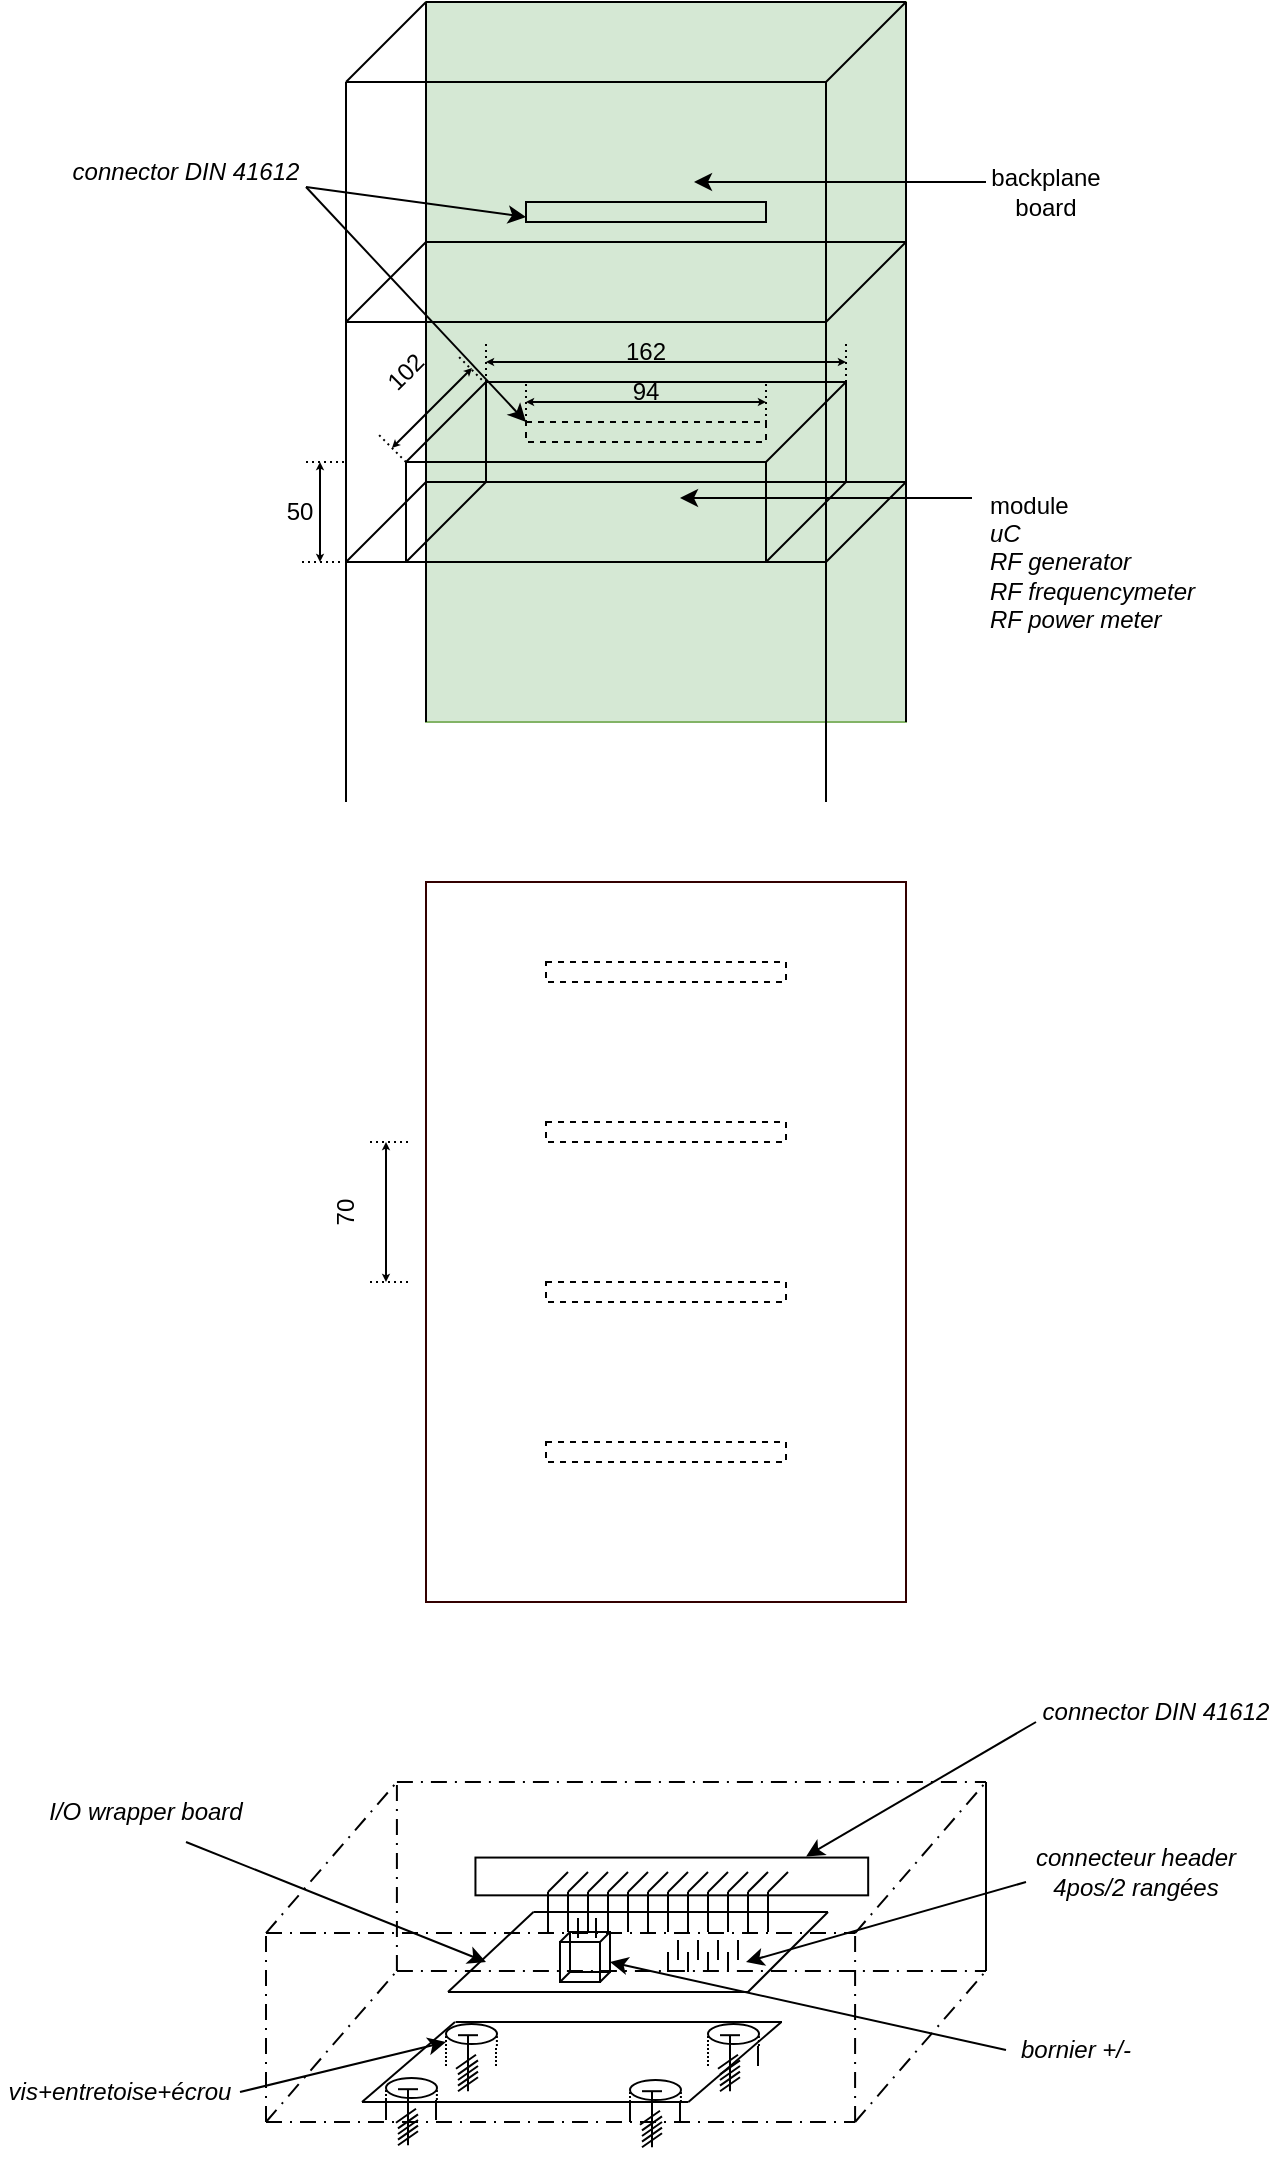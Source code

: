 <mxfile version="28.2.5">
  <diagram name="Page-1" id="g72k9wnhXkc7eaqZVtoJ">
    <mxGraphModel dx="2951" dy="1636" grid="1" gridSize="10" guides="1" tooltips="1" connect="1" arrows="1" fold="1" page="1" pageScale="1" pageWidth="827" pageHeight="1169" math="0" shadow="0">
      <root>
        <mxCell id="0" />
        <mxCell id="1" parent="0" />
        <mxCell id="wCdDEIBs15aJ1-fx2VtD-24" value="" style="rounded=0;whiteSpace=wrap;html=1;fillStyle=solid;fillColor=#d5e8d4;shadow=0;strokeColor=#82b366;" vertex="1" parent="1">
          <mxGeometry x="280" y="80" width="240" height="360" as="geometry" />
        </mxCell>
        <mxCell id="wCdDEIBs15aJ1-fx2VtD-1" value="" style="endArrow=none;html=1;rounded=0;" edge="1" parent="1">
          <mxGeometry width="50" height="50" relative="1" as="geometry">
            <mxPoint x="240" y="480" as="sourcePoint" />
            <mxPoint x="240" y="120" as="targetPoint" />
          </mxGeometry>
        </mxCell>
        <mxCell id="wCdDEIBs15aJ1-fx2VtD-2" value="" style="endArrow=none;html=1;rounded=0;" edge="1" parent="1">
          <mxGeometry width="50" height="50" relative="1" as="geometry">
            <mxPoint x="480" y="480" as="sourcePoint" />
            <mxPoint x="480" y="120" as="targetPoint" />
          </mxGeometry>
        </mxCell>
        <mxCell id="wCdDEIBs15aJ1-fx2VtD-3" value="" style="endArrow=none;html=1;rounded=0;" edge="1" parent="1">
          <mxGeometry width="50" height="50" relative="1" as="geometry">
            <mxPoint x="240" y="120" as="sourcePoint" />
            <mxPoint x="480" y="120" as="targetPoint" />
          </mxGeometry>
        </mxCell>
        <mxCell id="wCdDEIBs15aJ1-fx2VtD-4" value="" style="endArrow=none;html=1;rounded=0;" edge="1" parent="1">
          <mxGeometry width="50" height="50" relative="1" as="geometry">
            <mxPoint x="240" y="120" as="sourcePoint" />
            <mxPoint x="280" y="80" as="targetPoint" />
          </mxGeometry>
        </mxCell>
        <mxCell id="wCdDEIBs15aJ1-fx2VtD-5" value="" style="endArrow=none;html=1;rounded=0;" edge="1" parent="1">
          <mxGeometry width="50" height="50" relative="1" as="geometry">
            <mxPoint x="480" y="120" as="sourcePoint" />
            <mxPoint x="520" y="80" as="targetPoint" />
          </mxGeometry>
        </mxCell>
        <mxCell id="wCdDEIBs15aJ1-fx2VtD-6" value="" style="endArrow=none;html=1;rounded=0;" edge="1" parent="1">
          <mxGeometry width="50" height="50" relative="1" as="geometry">
            <mxPoint x="280" y="80" as="sourcePoint" />
            <mxPoint x="520" y="80" as="targetPoint" />
          </mxGeometry>
        </mxCell>
        <mxCell id="wCdDEIBs15aJ1-fx2VtD-7" value="" style="endArrow=none;html=1;rounded=0;" edge="1" parent="1">
          <mxGeometry width="50" height="50" relative="1" as="geometry">
            <mxPoint x="520" y="440" as="sourcePoint" />
            <mxPoint x="520" y="80" as="targetPoint" />
          </mxGeometry>
        </mxCell>
        <mxCell id="wCdDEIBs15aJ1-fx2VtD-8" value="" style="endArrow=none;html=1;rounded=0;" edge="1" parent="1">
          <mxGeometry width="50" height="50" relative="1" as="geometry">
            <mxPoint x="240" y="360" as="sourcePoint" />
            <mxPoint x="480" y="360" as="targetPoint" />
          </mxGeometry>
        </mxCell>
        <mxCell id="wCdDEIBs15aJ1-fx2VtD-9" value="" style="endArrow=none;html=1;rounded=0;" edge="1" parent="1">
          <mxGeometry width="50" height="50" relative="1" as="geometry">
            <mxPoint x="480" y="360" as="sourcePoint" />
            <mxPoint x="520" y="320" as="targetPoint" />
          </mxGeometry>
        </mxCell>
        <mxCell id="wCdDEIBs15aJ1-fx2VtD-10" value="" style="endArrow=none;html=1;rounded=0;" edge="1" parent="1">
          <mxGeometry width="50" height="50" relative="1" as="geometry">
            <mxPoint x="240" y="360" as="sourcePoint" />
            <mxPoint x="280" y="320" as="targetPoint" />
          </mxGeometry>
        </mxCell>
        <mxCell id="wCdDEIBs15aJ1-fx2VtD-11" value="" style="endArrow=none;html=1;rounded=0;" edge="1" parent="1">
          <mxGeometry width="50" height="50" relative="1" as="geometry">
            <mxPoint x="280" y="320" as="sourcePoint" />
            <mxPoint x="520" y="320" as="targetPoint" />
          </mxGeometry>
        </mxCell>
        <mxCell id="wCdDEIBs15aJ1-fx2VtD-12" value="" style="endArrow=none;html=1;rounded=0;" edge="1" parent="1">
          <mxGeometry width="50" height="50" relative="1" as="geometry">
            <mxPoint x="280" y="440" as="sourcePoint" />
            <mxPoint x="280" y="80" as="targetPoint" />
          </mxGeometry>
        </mxCell>
        <mxCell id="wCdDEIBs15aJ1-fx2VtD-13" value="" style="endArrow=none;html=1;rounded=0;" edge="1" parent="1">
          <mxGeometry width="50" height="50" relative="1" as="geometry">
            <mxPoint x="270" y="360" as="sourcePoint" />
            <mxPoint x="310" y="320" as="targetPoint" />
          </mxGeometry>
        </mxCell>
        <mxCell id="wCdDEIBs15aJ1-fx2VtD-14" value="" style="endArrow=none;html=1;rounded=0;" edge="1" parent="1">
          <mxGeometry width="50" height="50" relative="1" as="geometry">
            <mxPoint x="450" y="360" as="sourcePoint" />
            <mxPoint x="490" y="320" as="targetPoint" />
          </mxGeometry>
        </mxCell>
        <mxCell id="wCdDEIBs15aJ1-fx2VtD-15" value="" style="endArrow=none;html=1;rounded=0;" edge="1" parent="1">
          <mxGeometry width="50" height="50" relative="1" as="geometry">
            <mxPoint x="270" y="360" as="sourcePoint" />
            <mxPoint x="270" y="310" as="targetPoint" />
          </mxGeometry>
        </mxCell>
        <mxCell id="wCdDEIBs15aJ1-fx2VtD-16" value="" style="endArrow=none;html=1;rounded=0;" edge="1" parent="1">
          <mxGeometry width="50" height="50" relative="1" as="geometry">
            <mxPoint x="450" y="360" as="sourcePoint" />
            <mxPoint x="450" y="310" as="targetPoint" />
          </mxGeometry>
        </mxCell>
        <mxCell id="wCdDEIBs15aJ1-fx2VtD-17" value="" style="endArrow=none;html=1;rounded=0;" edge="1" parent="1">
          <mxGeometry width="50" height="50" relative="1" as="geometry">
            <mxPoint x="270" y="310" as="sourcePoint" />
            <mxPoint x="450" y="310" as="targetPoint" />
          </mxGeometry>
        </mxCell>
        <mxCell id="wCdDEIBs15aJ1-fx2VtD-18" value="" style="endArrow=none;html=1;rounded=0;" edge="1" parent="1">
          <mxGeometry width="50" height="50" relative="1" as="geometry">
            <mxPoint x="270" y="310" as="sourcePoint" />
            <mxPoint x="310" y="270" as="targetPoint" />
          </mxGeometry>
        </mxCell>
        <mxCell id="wCdDEIBs15aJ1-fx2VtD-19" value="" style="endArrow=none;html=1;rounded=0;" edge="1" parent="1">
          <mxGeometry width="50" height="50" relative="1" as="geometry">
            <mxPoint x="450" y="310" as="sourcePoint" />
            <mxPoint x="490" y="270" as="targetPoint" />
          </mxGeometry>
        </mxCell>
        <mxCell id="wCdDEIBs15aJ1-fx2VtD-20" value="" style="endArrow=none;html=1;rounded=0;" edge="1" parent="1">
          <mxGeometry width="50" height="50" relative="1" as="geometry">
            <mxPoint x="310" y="270" as="sourcePoint" />
            <mxPoint x="490" y="270" as="targetPoint" />
          </mxGeometry>
        </mxCell>
        <mxCell id="wCdDEIBs15aJ1-fx2VtD-21" value="" style="endArrow=none;html=1;rounded=0;" edge="1" parent="1">
          <mxGeometry width="50" height="50" relative="1" as="geometry">
            <mxPoint x="490" y="320" as="sourcePoint" />
            <mxPoint x="490" y="270" as="targetPoint" />
          </mxGeometry>
        </mxCell>
        <mxCell id="wCdDEIBs15aJ1-fx2VtD-22" value="" style="endArrow=none;html=1;rounded=0;" edge="1" parent="1">
          <mxGeometry width="50" height="50" relative="1" as="geometry">
            <mxPoint x="310" y="270" as="sourcePoint" />
            <mxPoint x="310" y="320" as="targetPoint" />
          </mxGeometry>
        </mxCell>
        <mxCell id="wCdDEIBs15aJ1-fx2VtD-23" value="" style="rounded=0;whiteSpace=wrap;html=1;fillColor=none;dashed=1;" vertex="1" parent="1">
          <mxGeometry x="330" y="290" width="120" height="10" as="geometry" />
        </mxCell>
        <mxCell id="wCdDEIBs15aJ1-fx2VtD-34" value="" style="group" vertex="1" connectable="0" parent="1">
          <mxGeometry x="330" y="270" width="120" height="20" as="geometry" />
        </mxCell>
        <mxCell id="wCdDEIBs15aJ1-fx2VtD-35" value="" style="endArrow=classic;startArrow=classic;html=1;rounded=0;strokeWidth=1;startSize=1;endSize=1;" edge="1" parent="wCdDEIBs15aJ1-fx2VtD-34">
          <mxGeometry width="50" height="50" relative="1" as="geometry">
            <mxPoint y="10" as="sourcePoint" />
            <mxPoint x="120" y="10" as="targetPoint" />
          </mxGeometry>
        </mxCell>
        <mxCell id="wCdDEIBs15aJ1-fx2VtD-36" value="" style="endArrow=none;html=1;rounded=0;dashed=1;dashPattern=1 2;" edge="1" parent="wCdDEIBs15aJ1-fx2VtD-34">
          <mxGeometry width="50" height="50" relative="1" as="geometry">
            <mxPoint y="20" as="sourcePoint" />
            <mxPoint as="targetPoint" />
          </mxGeometry>
        </mxCell>
        <mxCell id="wCdDEIBs15aJ1-fx2VtD-37" value="" style="endArrow=none;html=1;rounded=0;dashed=1;dashPattern=1 2;" edge="1" parent="wCdDEIBs15aJ1-fx2VtD-34">
          <mxGeometry width="50" height="50" relative="1" as="geometry">
            <mxPoint x="120" y="20" as="sourcePoint" />
            <mxPoint x="120" as="targetPoint" />
          </mxGeometry>
        </mxCell>
        <mxCell id="wCdDEIBs15aJ1-fx2VtD-39" value="94" style="text;html=1;align=center;verticalAlign=middle;whiteSpace=wrap;rounded=0;" vertex="1" parent="1">
          <mxGeometry x="360" y="260" width="60" height="30" as="geometry" />
        </mxCell>
        <mxCell id="wCdDEIBs15aJ1-fx2VtD-41" value="" style="endArrow=classic;startArrow=classic;html=1;rounded=0;strokeWidth=1;startSize=1;endSize=1;" edge="1" parent="1">
          <mxGeometry width="50" height="50" relative="1" as="geometry">
            <mxPoint x="227" y="360" as="sourcePoint" />
            <mxPoint x="227" y="310" as="targetPoint" />
          </mxGeometry>
        </mxCell>
        <mxCell id="wCdDEIBs15aJ1-fx2VtD-43" value="" style="endArrow=none;html=1;rounded=0;dashed=1;dashPattern=1 2;" edge="1" parent="1">
          <mxGeometry width="50" height="50" relative="1" as="geometry">
            <mxPoint x="239" y="310" as="sourcePoint" />
            <mxPoint x="219" y="310" as="targetPoint" />
          </mxGeometry>
        </mxCell>
        <mxCell id="wCdDEIBs15aJ1-fx2VtD-44" value="50" style="text;html=1;align=center;verticalAlign=middle;whiteSpace=wrap;rounded=0;" vertex="1" parent="1">
          <mxGeometry x="187" y="320" width="60" height="30" as="geometry" />
        </mxCell>
        <mxCell id="wCdDEIBs15aJ1-fx2VtD-45" value="" style="endArrow=none;html=1;rounded=0;dashed=1;dashPattern=1 2;" edge="1" parent="1">
          <mxGeometry width="50" height="50" relative="1" as="geometry">
            <mxPoint x="237" y="360" as="sourcePoint" />
            <mxPoint x="217" y="360" as="targetPoint" />
          </mxGeometry>
        </mxCell>
        <mxCell id="wCdDEIBs15aJ1-fx2VtD-46" value="" style="group" vertex="1" connectable="0" parent="1">
          <mxGeometry x="310" y="250" width="180" height="20" as="geometry" />
        </mxCell>
        <mxCell id="wCdDEIBs15aJ1-fx2VtD-47" value="" style="endArrow=classic;startArrow=classic;html=1;rounded=0;strokeWidth=1;startSize=1;endSize=1;" edge="1" parent="wCdDEIBs15aJ1-fx2VtD-46">
          <mxGeometry width="50" height="50" relative="1" as="geometry">
            <mxPoint y="10" as="sourcePoint" />
            <mxPoint x="180" y="10" as="targetPoint" />
          </mxGeometry>
        </mxCell>
        <mxCell id="wCdDEIBs15aJ1-fx2VtD-48" value="" style="endArrow=none;html=1;rounded=0;dashed=1;dashPattern=1 2;" edge="1" parent="wCdDEIBs15aJ1-fx2VtD-46">
          <mxGeometry width="50" height="50" relative="1" as="geometry">
            <mxPoint y="20" as="sourcePoint" />
            <mxPoint as="targetPoint" />
          </mxGeometry>
        </mxCell>
        <mxCell id="wCdDEIBs15aJ1-fx2VtD-49" value="" style="endArrow=none;html=1;rounded=0;dashed=1;dashPattern=1 2;" edge="1" parent="wCdDEIBs15aJ1-fx2VtD-46">
          <mxGeometry width="50" height="50" relative="1" as="geometry">
            <mxPoint x="180" y="20" as="sourcePoint" />
            <mxPoint x="180" as="targetPoint" />
          </mxGeometry>
        </mxCell>
        <mxCell id="wCdDEIBs15aJ1-fx2VtD-50" value="162" style="text;html=1;align=center;verticalAlign=middle;whiteSpace=wrap;rounded=0;" vertex="1" parent="wCdDEIBs15aJ1-fx2VtD-46">
          <mxGeometry x="50" y="-10" width="60" height="30" as="geometry" />
        </mxCell>
        <mxCell id="wCdDEIBs15aJ1-fx2VtD-52" value="" style="endArrow=classic;startArrow=classic;html=1;rounded=0;strokeWidth=1;startSize=1;endSize=1;" edge="1" parent="1">
          <mxGeometry width="50" height="50" relative="1" as="geometry">
            <mxPoint x="263" y="303" as="sourcePoint" />
            <mxPoint x="303" y="263" as="targetPoint" />
          </mxGeometry>
        </mxCell>
        <mxCell id="wCdDEIBs15aJ1-fx2VtD-53" value="" style="endArrow=none;html=1;rounded=0;dashed=1;dashPattern=1 2;" edge="1" parent="1">
          <mxGeometry width="50" height="50" relative="1" as="geometry">
            <mxPoint x="270" y="310" as="sourcePoint" />
            <mxPoint x="256" y="296" as="targetPoint" />
          </mxGeometry>
        </mxCell>
        <mxCell id="wCdDEIBs15aJ1-fx2VtD-54" value="" style="endArrow=none;html=1;rounded=0;dashed=1;dashPattern=1 2;" edge="1" parent="1">
          <mxGeometry width="50" height="50" relative="1" as="geometry">
            <mxPoint x="310" y="271" as="sourcePoint" />
            <mxPoint x="296" y="257" as="targetPoint" />
          </mxGeometry>
        </mxCell>
        <mxCell id="wCdDEIBs15aJ1-fx2VtD-55" value="102" style="text;html=1;align=center;verticalAlign=middle;whiteSpace=wrap;rounded=0;rotation=-45;" vertex="1" parent="1">
          <mxGeometry x="240" y="250" width="60" height="30" as="geometry" />
        </mxCell>
        <mxCell id="wCdDEIBs15aJ1-fx2VtD-62" value="" style="endArrow=classic;html=1;rounded=0;" edge="1" parent="1">
          <mxGeometry width="50" height="50" relative="1" as="geometry">
            <mxPoint x="560" y="170" as="sourcePoint" />
            <mxPoint x="414" y="170" as="targetPoint" />
          </mxGeometry>
        </mxCell>
        <mxCell id="wCdDEIBs15aJ1-fx2VtD-64" value="backplane board" style="text;html=1;align=center;verticalAlign=middle;whiteSpace=wrap;rounded=0;" vertex="1" parent="1">
          <mxGeometry x="560" y="160" width="60" height="30" as="geometry" />
        </mxCell>
        <mxCell id="wCdDEIBs15aJ1-fx2VtD-65" value="module&lt;div&gt;&lt;i&gt;uC&lt;/i&gt;&lt;/div&gt;&lt;div&gt;&lt;i&gt;RF generator&lt;/i&gt;&lt;/div&gt;&lt;div&gt;&lt;i&gt;RF frequencymeter&lt;/i&gt;&lt;/div&gt;&lt;div&gt;&lt;i&gt;RF power meter&lt;/i&gt;&lt;/div&gt;" style="text;html=1;align=left;verticalAlign=middle;whiteSpace=wrap;rounded=0;" vertex="1" parent="1">
          <mxGeometry x="560" y="310" width="150" height="100" as="geometry" />
        </mxCell>
        <mxCell id="wCdDEIBs15aJ1-fx2VtD-66" value="" style="endArrow=classic;html=1;rounded=0;" edge="1" parent="1">
          <mxGeometry width="50" height="50" relative="1" as="geometry">
            <mxPoint x="553" y="328" as="sourcePoint" />
            <mxPoint x="407" y="328" as="targetPoint" />
          </mxGeometry>
        </mxCell>
        <mxCell id="wCdDEIBs15aJ1-fx2VtD-68" value="" style="rounded=0;whiteSpace=wrap;html=1;fillStyle=solid;fillColor=none;shadow=0;strokeColor=#330000;" vertex="1" parent="1">
          <mxGeometry x="280" y="520" width="240" height="360" as="geometry" />
        </mxCell>
        <mxCell id="wCdDEIBs15aJ1-fx2VtD-69" value="" style="rounded=0;whiteSpace=wrap;html=1;fillColor=none;dashed=1;" vertex="1" parent="1">
          <mxGeometry x="340" y="560" width="120" height="10" as="geometry" />
        </mxCell>
        <mxCell id="wCdDEIBs15aJ1-fx2VtD-70" value="" style="rounded=0;whiteSpace=wrap;html=1;fillColor=none;dashed=1;" vertex="1" parent="1">
          <mxGeometry x="340" y="640" width="120" height="10" as="geometry" />
        </mxCell>
        <mxCell id="wCdDEIBs15aJ1-fx2VtD-71" value="" style="rounded=0;whiteSpace=wrap;html=1;fillColor=none;dashed=1;" vertex="1" parent="1">
          <mxGeometry x="340" y="720" width="120" height="10" as="geometry" />
        </mxCell>
        <mxCell id="wCdDEIBs15aJ1-fx2VtD-72" value="" style="rounded=0;whiteSpace=wrap;html=1;fillColor=none;dashed=1;" vertex="1" parent="1">
          <mxGeometry x="340" y="800" width="120" height="10" as="geometry" />
        </mxCell>
        <mxCell id="wCdDEIBs15aJ1-fx2VtD-73" value="" style="endArrow=none;html=1;rounded=0;" edge="1" parent="1">
          <mxGeometry width="50" height="50" relative="1" as="geometry">
            <mxPoint x="240" y="240" as="sourcePoint" />
            <mxPoint x="480" y="240" as="targetPoint" />
          </mxGeometry>
        </mxCell>
        <mxCell id="wCdDEIBs15aJ1-fx2VtD-74" value="" style="endArrow=none;html=1;rounded=0;" edge="1" parent="1">
          <mxGeometry width="50" height="50" relative="1" as="geometry">
            <mxPoint x="480" y="240" as="sourcePoint" />
            <mxPoint x="520" y="200" as="targetPoint" />
          </mxGeometry>
        </mxCell>
        <mxCell id="wCdDEIBs15aJ1-fx2VtD-75" value="" style="endArrow=none;html=1;rounded=0;" edge="1" parent="1">
          <mxGeometry width="50" height="50" relative="1" as="geometry">
            <mxPoint x="240" y="240" as="sourcePoint" />
            <mxPoint x="280" y="200" as="targetPoint" />
          </mxGeometry>
        </mxCell>
        <mxCell id="wCdDEIBs15aJ1-fx2VtD-76" value="" style="endArrow=none;html=1;rounded=0;" edge="1" parent="1">
          <mxGeometry width="50" height="50" relative="1" as="geometry">
            <mxPoint x="280" y="200" as="sourcePoint" />
            <mxPoint x="520" y="200" as="targetPoint" />
          </mxGeometry>
        </mxCell>
        <mxCell id="wCdDEIBs15aJ1-fx2VtD-77" value="" style="rounded=0;whiteSpace=wrap;html=1;fillColor=none;" vertex="1" parent="1">
          <mxGeometry x="330" y="180" width="120" height="10" as="geometry" />
        </mxCell>
        <mxCell id="wCdDEIBs15aJ1-fx2VtD-78" value="&lt;i&gt;connector DIN 41612&lt;/i&gt;" style="text;html=1;align=center;verticalAlign=middle;whiteSpace=wrap;rounded=0;" vertex="1" parent="1">
          <mxGeometry x="100" y="150" width="120" height="30" as="geometry" />
        </mxCell>
        <mxCell id="wCdDEIBs15aJ1-fx2VtD-79" value="" style="endArrow=classic;html=1;rounded=0;exitX=1;exitY=0.75;exitDx=0;exitDy=0;entryX=0;entryY=0.75;entryDx=0;entryDy=0;" edge="1" parent="1" source="wCdDEIBs15aJ1-fx2VtD-78" target="wCdDEIBs15aJ1-fx2VtD-77">
          <mxGeometry width="50" height="50" relative="1" as="geometry">
            <mxPoint x="430" y="390" as="sourcePoint" />
            <mxPoint x="480" y="340" as="targetPoint" />
          </mxGeometry>
        </mxCell>
        <mxCell id="wCdDEIBs15aJ1-fx2VtD-80" value="" style="endArrow=classic;html=1;rounded=0;exitX=1;exitY=0.75;exitDx=0;exitDy=0;" edge="1" parent="1" source="wCdDEIBs15aJ1-fx2VtD-78">
          <mxGeometry width="50" height="50" relative="1" as="geometry">
            <mxPoint x="430" y="390" as="sourcePoint" />
            <mxPoint x="330" y="290" as="targetPoint" />
          </mxGeometry>
        </mxCell>
        <mxCell id="wCdDEIBs15aJ1-fx2VtD-90" value="" style="endArrow=classic;startArrow=classic;html=1;rounded=0;strokeWidth=1;startSize=1;endSize=1;" edge="1" parent="1">
          <mxGeometry width="50" height="50" relative="1" as="geometry">
            <mxPoint x="260" y="720" as="sourcePoint" />
            <mxPoint x="260" y="650" as="targetPoint" />
          </mxGeometry>
        </mxCell>
        <mxCell id="wCdDEIBs15aJ1-fx2VtD-91" value="" style="endArrow=none;html=1;rounded=0;dashed=1;dashPattern=1 2;" edge="1" parent="1">
          <mxGeometry width="50" height="50" relative="1" as="geometry">
            <mxPoint x="271" y="720" as="sourcePoint" />
            <mxPoint x="251" y="720" as="targetPoint" />
          </mxGeometry>
        </mxCell>
        <mxCell id="wCdDEIBs15aJ1-fx2VtD-92" value="" style="endArrow=none;html=1;rounded=0;dashed=1;dashPattern=1 2;" edge="1" parent="1">
          <mxGeometry width="50" height="50" relative="1" as="geometry">
            <mxPoint x="271" y="650" as="sourcePoint" />
            <mxPoint x="251" y="650" as="targetPoint" />
          </mxGeometry>
        </mxCell>
        <mxCell id="wCdDEIBs15aJ1-fx2VtD-93" value="70" style="text;html=1;align=center;verticalAlign=middle;whiteSpace=wrap;rounded=0;rotation=-90;" vertex="1" parent="1">
          <mxGeometry x="210" y="670" width="60" height="30" as="geometry" />
        </mxCell>
        <mxCell id="wCdDEIBs15aJ1-fx2VtD-117" value="" style="group;dashed=1;dashPattern=12 12;" vertex="1" connectable="0" parent="1">
          <mxGeometry x="200" y="970" width="360" height="190" as="geometry" />
        </mxCell>
        <mxCell id="wCdDEIBs15aJ1-fx2VtD-94" value="" style="endArrow=none;html=1;rounded=0;dashed=1;dashPattern=8 4 1 4;" edge="1" parent="wCdDEIBs15aJ1-fx2VtD-117">
          <mxGeometry width="50" height="50" relative="1" as="geometry">
            <mxPoint y="170" as="sourcePoint" />
            <mxPoint x="294.545" y="170" as="targetPoint" />
          </mxGeometry>
        </mxCell>
        <mxCell id="wCdDEIBs15aJ1-fx2VtD-95" value="" style="endArrow=none;html=1;rounded=0;dashed=1;dashPattern=8 4 1 4;" edge="1" parent="wCdDEIBs15aJ1-fx2VtD-117">
          <mxGeometry width="50" height="50" relative="1" as="geometry">
            <mxPoint x="65.455" y="94.444" as="sourcePoint" />
            <mxPoint x="360" y="94.444" as="targetPoint" />
          </mxGeometry>
        </mxCell>
        <mxCell id="wCdDEIBs15aJ1-fx2VtD-96" value="" style="endArrow=none;html=1;rounded=0;dashed=1;dashPattern=8 4 1 4;" edge="1" parent="wCdDEIBs15aJ1-fx2VtD-117">
          <mxGeometry width="50" height="50" relative="1" as="geometry">
            <mxPoint y="170" as="sourcePoint" />
            <mxPoint y="75.556" as="targetPoint" />
          </mxGeometry>
        </mxCell>
        <mxCell id="wCdDEIBs15aJ1-fx2VtD-97" value="" style="endArrow=none;html=1;rounded=0;dashed=1;dashPattern=8 4 1 4;" edge="1" parent="wCdDEIBs15aJ1-fx2VtD-117">
          <mxGeometry width="50" height="50" relative="1" as="geometry">
            <mxPoint x="294.545" y="170" as="sourcePoint" />
            <mxPoint x="294.545" y="75.556" as="targetPoint" />
          </mxGeometry>
        </mxCell>
        <mxCell id="wCdDEIBs15aJ1-fx2VtD-98" value="" style="endArrow=none;html=1;rounded=0;dashed=1;dashPattern=8 4 1 4;" edge="1" parent="wCdDEIBs15aJ1-fx2VtD-117">
          <mxGeometry width="50" height="50" relative="1" as="geometry">
            <mxPoint y="75.556" as="sourcePoint" />
            <mxPoint x="294.545" y="75.556" as="targetPoint" />
          </mxGeometry>
        </mxCell>
        <mxCell id="wCdDEIBs15aJ1-fx2VtD-99" value="" style="endArrow=none;html=1;rounded=0;dashed=1;dashPattern=8 4 1 4;" edge="1" parent="wCdDEIBs15aJ1-fx2VtD-117">
          <mxGeometry width="50" height="50" relative="1" as="geometry">
            <mxPoint y="75.556" as="sourcePoint" />
            <mxPoint x="65.455" as="targetPoint" />
          </mxGeometry>
        </mxCell>
        <mxCell id="wCdDEIBs15aJ1-fx2VtD-100" value="" style="endArrow=none;html=1;rounded=0;dashed=1;dashPattern=8 4 1 4;" edge="1" parent="wCdDEIBs15aJ1-fx2VtD-117">
          <mxGeometry width="50" height="50" relative="1" as="geometry">
            <mxPoint x="294.545" y="75.556" as="sourcePoint" />
            <mxPoint x="360" as="targetPoint" />
          </mxGeometry>
        </mxCell>
        <mxCell id="wCdDEIBs15aJ1-fx2VtD-101" value="" style="endArrow=none;html=1;rounded=0;" edge="1" parent="wCdDEIBs15aJ1-fx2VtD-117">
          <mxGeometry width="50" height="50" relative="1" as="geometry">
            <mxPoint x="360" y="94.444" as="sourcePoint" />
            <mxPoint x="360" as="targetPoint" />
          </mxGeometry>
        </mxCell>
        <mxCell id="wCdDEIBs15aJ1-fx2VtD-107" value="" style="endArrow=none;html=1;rounded=0;dashed=1;dashPattern=8 4 1 4;" edge="1" parent="wCdDEIBs15aJ1-fx2VtD-117">
          <mxGeometry width="50" height="50" relative="1" as="geometry">
            <mxPoint x="65.455" y="94.444" as="sourcePoint" />
            <mxPoint x="65.455" as="targetPoint" />
          </mxGeometry>
        </mxCell>
        <mxCell id="wCdDEIBs15aJ1-fx2VtD-108" value="" style="endArrow=none;html=1;rounded=0;dashed=1;dashPattern=8 4 1 4;" edge="1" parent="wCdDEIBs15aJ1-fx2VtD-117">
          <mxGeometry width="50" height="50" relative="1" as="geometry">
            <mxPoint x="65.455" as="sourcePoint" />
            <mxPoint x="360" as="targetPoint" />
          </mxGeometry>
        </mxCell>
        <mxCell id="wCdDEIBs15aJ1-fx2VtD-109" value="" style="endArrow=none;html=1;rounded=0;dashed=1;dashPattern=8 4 1 4;" edge="1" parent="wCdDEIBs15aJ1-fx2VtD-117">
          <mxGeometry width="50" height="50" relative="1" as="geometry">
            <mxPoint x="294.545" y="170" as="sourcePoint" />
            <mxPoint x="360" y="94.444" as="targetPoint" />
          </mxGeometry>
        </mxCell>
        <mxCell id="wCdDEIBs15aJ1-fx2VtD-110" value="" style="endArrow=none;html=1;rounded=0;dashed=1;dashPattern=8 4 1 4;" edge="1" parent="wCdDEIBs15aJ1-fx2VtD-117">
          <mxGeometry width="50" height="50" relative="1" as="geometry">
            <mxPoint y="170" as="sourcePoint" />
            <mxPoint x="65.455" y="94.444" as="targetPoint" />
          </mxGeometry>
        </mxCell>
        <mxCell id="wCdDEIBs15aJ1-fx2VtD-111" value="" style="rounded=0;whiteSpace=wrap;html=1;fillColor=none;" vertex="1" parent="wCdDEIBs15aJ1-fx2VtD-117">
          <mxGeometry x="104.727" y="37.778" width="196.364" height="18.889" as="geometry" />
        </mxCell>
        <mxCell id="wCdDEIBs15aJ1-fx2VtD-186" value="" style="group" vertex="1" connectable="0" parent="wCdDEIBs15aJ1-fx2VtD-117">
          <mxGeometry x="101" y="45" width="180" height="52" as="geometry" />
        </mxCell>
        <mxCell id="wCdDEIBs15aJ1-fx2VtD-116" value="" style="group" vertex="1" connectable="0" parent="wCdDEIBs15aJ1-fx2VtD-186">
          <mxGeometry y="20" width="180" height="32" as="geometry" />
        </mxCell>
        <mxCell id="wCdDEIBs15aJ1-fx2VtD-112" value="" style="endArrow=none;html=1;rounded=0;" edge="1" parent="wCdDEIBs15aJ1-fx2VtD-116">
          <mxGeometry width="50" height="50" relative="1" as="geometry">
            <mxPoint x="-10" y="40" as="sourcePoint" />
            <mxPoint x="140" y="40" as="targetPoint" />
            <Array as="points">
              <mxPoint x="70" y="40" />
            </Array>
          </mxGeometry>
        </mxCell>
        <mxCell id="wCdDEIBs15aJ1-fx2VtD-113" value="" style="endArrow=none;html=1;rounded=0;" edge="1" parent="wCdDEIBs15aJ1-fx2VtD-116">
          <mxGeometry width="50" height="50" relative="1" as="geometry">
            <mxPoint x="32.727" as="sourcePoint" />
            <mxPoint x="180" as="targetPoint" />
          </mxGeometry>
        </mxCell>
        <mxCell id="wCdDEIBs15aJ1-fx2VtD-114" value="" style="endArrow=none;html=1;rounded=0;" edge="1" parent="wCdDEIBs15aJ1-fx2VtD-116">
          <mxGeometry width="50" height="50" relative="1" as="geometry">
            <mxPoint x="140" y="40" as="sourcePoint" />
            <mxPoint x="180" as="targetPoint" />
          </mxGeometry>
        </mxCell>
        <mxCell id="wCdDEIBs15aJ1-fx2VtD-115" value="" style="endArrow=none;html=1;rounded=0;" edge="1" parent="wCdDEIBs15aJ1-fx2VtD-116">
          <mxGeometry width="50" height="50" relative="1" as="geometry">
            <mxPoint x="-10" y="40" as="sourcePoint" />
            <mxPoint x="32.727" as="targetPoint" />
          </mxGeometry>
        </mxCell>
        <mxCell id="wCdDEIBs15aJ1-fx2VtD-118" value="" style="endArrow=none;html=1;rounded=0;" edge="1" parent="wCdDEIBs15aJ1-fx2VtD-116">
          <mxGeometry width="50" height="50" relative="1" as="geometry">
            <mxPoint x="40" y="10" as="sourcePoint" />
            <mxPoint x="40" y="-10" as="targetPoint" />
          </mxGeometry>
        </mxCell>
        <mxCell id="wCdDEIBs15aJ1-fx2VtD-120" value="" style="endArrow=none;html=1;rounded=0;" edge="1" parent="wCdDEIBs15aJ1-fx2VtD-116">
          <mxGeometry width="50" height="50" relative="1" as="geometry">
            <mxPoint x="50" y="10" as="sourcePoint" />
            <mxPoint x="50" y="-10" as="targetPoint" />
          </mxGeometry>
        </mxCell>
        <mxCell id="wCdDEIBs15aJ1-fx2VtD-121" value="" style="endArrow=none;html=1;rounded=0;" edge="1" parent="wCdDEIBs15aJ1-fx2VtD-116">
          <mxGeometry width="50" height="50" relative="1" as="geometry">
            <mxPoint x="50" y="-10" as="sourcePoint" />
            <mxPoint x="60" y="-20" as="targetPoint" />
          </mxGeometry>
        </mxCell>
        <mxCell id="wCdDEIBs15aJ1-fx2VtD-122" value="" style="endArrow=none;html=1;rounded=0;" edge="1" parent="wCdDEIBs15aJ1-fx2VtD-116">
          <mxGeometry width="50" height="50" relative="1" as="geometry">
            <mxPoint x="60" y="10" as="sourcePoint" />
            <mxPoint x="60" y="-10" as="targetPoint" />
          </mxGeometry>
        </mxCell>
        <mxCell id="wCdDEIBs15aJ1-fx2VtD-123" value="" style="endArrow=none;html=1;rounded=0;" edge="1" parent="wCdDEIBs15aJ1-fx2VtD-116">
          <mxGeometry width="50" height="50" relative="1" as="geometry">
            <mxPoint x="60" y="-10" as="sourcePoint" />
            <mxPoint x="70" y="-20" as="targetPoint" />
          </mxGeometry>
        </mxCell>
        <mxCell id="wCdDEIBs15aJ1-fx2VtD-124" value="" style="endArrow=none;html=1;rounded=0;" edge="1" parent="wCdDEIBs15aJ1-fx2VtD-116">
          <mxGeometry width="50" height="50" relative="1" as="geometry">
            <mxPoint x="70" y="10" as="sourcePoint" />
            <mxPoint x="70" y="-10" as="targetPoint" />
          </mxGeometry>
        </mxCell>
        <mxCell id="wCdDEIBs15aJ1-fx2VtD-125" value="" style="endArrow=none;html=1;rounded=0;" edge="1" parent="wCdDEIBs15aJ1-fx2VtD-116">
          <mxGeometry width="50" height="50" relative="1" as="geometry">
            <mxPoint x="70" y="-10" as="sourcePoint" />
            <mxPoint x="80" y="-20" as="targetPoint" />
          </mxGeometry>
        </mxCell>
        <mxCell id="wCdDEIBs15aJ1-fx2VtD-126" value="" style="endArrow=none;html=1;rounded=0;" edge="1" parent="wCdDEIBs15aJ1-fx2VtD-116">
          <mxGeometry width="50" height="50" relative="1" as="geometry">
            <mxPoint x="80" y="10" as="sourcePoint" />
            <mxPoint x="80" y="-10" as="targetPoint" />
          </mxGeometry>
        </mxCell>
        <mxCell id="wCdDEIBs15aJ1-fx2VtD-127" value="" style="endArrow=none;html=1;rounded=0;" edge="1" parent="wCdDEIBs15aJ1-fx2VtD-116">
          <mxGeometry width="50" height="50" relative="1" as="geometry">
            <mxPoint x="90" y="10" as="sourcePoint" />
            <mxPoint x="90" y="-10" as="targetPoint" />
          </mxGeometry>
        </mxCell>
        <mxCell id="wCdDEIBs15aJ1-fx2VtD-128" value="" style="endArrow=none;html=1;rounded=0;" edge="1" parent="wCdDEIBs15aJ1-fx2VtD-116">
          <mxGeometry width="50" height="50" relative="1" as="geometry">
            <mxPoint x="90" y="-10" as="sourcePoint" />
            <mxPoint x="100" y="-20" as="targetPoint" />
          </mxGeometry>
        </mxCell>
        <mxCell id="wCdDEIBs15aJ1-fx2VtD-129" value="" style="endArrow=none;html=1;rounded=0;" edge="1" parent="wCdDEIBs15aJ1-fx2VtD-116">
          <mxGeometry width="50" height="50" relative="1" as="geometry">
            <mxPoint x="100" y="10" as="sourcePoint" />
            <mxPoint x="100" y="-10" as="targetPoint" />
          </mxGeometry>
        </mxCell>
        <mxCell id="wCdDEIBs15aJ1-fx2VtD-130" value="" style="endArrow=none;html=1;rounded=0;" edge="1" parent="wCdDEIBs15aJ1-fx2VtD-116">
          <mxGeometry width="50" height="50" relative="1" as="geometry">
            <mxPoint x="100" y="-10" as="sourcePoint" />
            <mxPoint x="110" y="-20" as="targetPoint" />
          </mxGeometry>
        </mxCell>
        <mxCell id="wCdDEIBs15aJ1-fx2VtD-131" value="" style="endArrow=none;html=1;rounded=0;" edge="1" parent="wCdDEIBs15aJ1-fx2VtD-116">
          <mxGeometry width="50" height="50" relative="1" as="geometry">
            <mxPoint x="110" y="10" as="sourcePoint" />
            <mxPoint x="110" y="-10" as="targetPoint" />
          </mxGeometry>
        </mxCell>
        <mxCell id="wCdDEIBs15aJ1-fx2VtD-132" value="" style="endArrow=none;html=1;rounded=0;" edge="1" parent="wCdDEIBs15aJ1-fx2VtD-116">
          <mxGeometry width="50" height="50" relative="1" as="geometry">
            <mxPoint x="110" y="-10" as="sourcePoint" />
            <mxPoint x="120" y="-20" as="targetPoint" />
          </mxGeometry>
        </mxCell>
        <mxCell id="wCdDEIBs15aJ1-fx2VtD-133" value="" style="endArrow=none;html=1;rounded=0;" edge="1" parent="wCdDEIBs15aJ1-fx2VtD-116">
          <mxGeometry width="50" height="50" relative="1" as="geometry">
            <mxPoint x="80" y="-10" as="sourcePoint" />
            <mxPoint x="90" y="-20" as="targetPoint" />
          </mxGeometry>
        </mxCell>
        <mxCell id="wCdDEIBs15aJ1-fx2VtD-134" value="" style="endArrow=none;html=1;rounded=0;" edge="1" parent="wCdDEIBs15aJ1-fx2VtD-116">
          <mxGeometry width="50" height="50" relative="1" as="geometry">
            <mxPoint x="120" y="10" as="sourcePoint" />
            <mxPoint x="120" y="-10" as="targetPoint" />
          </mxGeometry>
        </mxCell>
        <mxCell id="wCdDEIBs15aJ1-fx2VtD-135" value="" style="endArrow=none;html=1;rounded=0;" edge="1" parent="wCdDEIBs15aJ1-fx2VtD-116">
          <mxGeometry width="50" height="50" relative="1" as="geometry">
            <mxPoint x="130" y="10" as="sourcePoint" />
            <mxPoint x="130" y="-10" as="targetPoint" />
          </mxGeometry>
        </mxCell>
        <mxCell id="wCdDEIBs15aJ1-fx2VtD-136" value="" style="endArrow=none;html=1;rounded=0;" edge="1" parent="wCdDEIBs15aJ1-fx2VtD-116">
          <mxGeometry width="50" height="50" relative="1" as="geometry">
            <mxPoint x="130" y="-10" as="sourcePoint" />
            <mxPoint x="140" y="-20" as="targetPoint" />
          </mxGeometry>
        </mxCell>
        <mxCell id="wCdDEIBs15aJ1-fx2VtD-137" value="" style="endArrow=none;html=1;rounded=0;" edge="1" parent="wCdDEIBs15aJ1-fx2VtD-116">
          <mxGeometry width="50" height="50" relative="1" as="geometry">
            <mxPoint x="140" y="10" as="sourcePoint" />
            <mxPoint x="140" y="-10" as="targetPoint" />
          </mxGeometry>
        </mxCell>
        <mxCell id="wCdDEIBs15aJ1-fx2VtD-138" value="" style="endArrow=none;html=1;rounded=0;" edge="1" parent="wCdDEIBs15aJ1-fx2VtD-116">
          <mxGeometry width="50" height="50" relative="1" as="geometry">
            <mxPoint x="140" y="-10" as="sourcePoint" />
            <mxPoint x="150" y="-20" as="targetPoint" />
          </mxGeometry>
        </mxCell>
        <mxCell id="wCdDEIBs15aJ1-fx2VtD-139" value="" style="endArrow=none;html=1;rounded=0;" edge="1" parent="wCdDEIBs15aJ1-fx2VtD-116">
          <mxGeometry width="50" height="50" relative="1" as="geometry">
            <mxPoint x="150" y="10" as="sourcePoint" />
            <mxPoint x="150" y="-10" as="targetPoint" />
          </mxGeometry>
        </mxCell>
        <mxCell id="wCdDEIBs15aJ1-fx2VtD-140" value="" style="endArrow=none;html=1;rounded=0;" edge="1" parent="wCdDEIBs15aJ1-fx2VtD-116">
          <mxGeometry width="50" height="50" relative="1" as="geometry">
            <mxPoint x="150" y="-10" as="sourcePoint" />
            <mxPoint x="160" y="-20" as="targetPoint" />
          </mxGeometry>
        </mxCell>
        <mxCell id="wCdDEIBs15aJ1-fx2VtD-141" value="" style="endArrow=none;html=1;rounded=0;" edge="1" parent="wCdDEIBs15aJ1-fx2VtD-116">
          <mxGeometry width="50" height="50" relative="1" as="geometry">
            <mxPoint x="120" y="-10" as="sourcePoint" />
            <mxPoint x="130" y="-20" as="targetPoint" />
          </mxGeometry>
        </mxCell>
        <mxCell id="wCdDEIBs15aJ1-fx2VtD-174" value="" style="group" vertex="1" connectable="0" parent="wCdDEIBs15aJ1-fx2VtD-116">
          <mxGeometry x="100" y="14" width="35" height="16" as="geometry" />
        </mxCell>
        <mxCell id="wCdDEIBs15aJ1-fx2VtD-166" value="" style="endArrow=none;html=1;rounded=0;" edge="1" parent="wCdDEIBs15aJ1-fx2VtD-174">
          <mxGeometry width="50" height="50" relative="1" as="geometry">
            <mxPoint x="5" y="10" as="sourcePoint" />
            <mxPoint x="5" as="targetPoint" />
          </mxGeometry>
        </mxCell>
        <mxCell id="wCdDEIBs15aJ1-fx2VtD-167" value="" style="endArrow=none;html=1;rounded=0;" edge="1" parent="wCdDEIBs15aJ1-fx2VtD-174">
          <mxGeometry width="50" height="50" relative="1" as="geometry">
            <mxPoint x="15" y="10" as="sourcePoint" />
            <mxPoint x="15" as="targetPoint" />
          </mxGeometry>
        </mxCell>
        <mxCell id="wCdDEIBs15aJ1-fx2VtD-168" value="" style="endArrow=none;html=1;rounded=0;" edge="1" parent="wCdDEIBs15aJ1-fx2VtD-174">
          <mxGeometry width="50" height="50" relative="1" as="geometry">
            <mxPoint x="25" y="10" as="sourcePoint" />
            <mxPoint x="25" as="targetPoint" />
          </mxGeometry>
        </mxCell>
        <mxCell id="wCdDEIBs15aJ1-fx2VtD-169" value="" style="endArrow=none;html=1;rounded=0;" edge="1" parent="wCdDEIBs15aJ1-fx2VtD-174">
          <mxGeometry width="50" height="50" relative="1" as="geometry">
            <mxPoint x="35" y="10" as="sourcePoint" />
            <mxPoint x="35" as="targetPoint" />
          </mxGeometry>
        </mxCell>
        <mxCell id="wCdDEIBs15aJ1-fx2VtD-170" value="" style="endArrow=none;html=1;rounded=0;" edge="1" parent="wCdDEIBs15aJ1-fx2VtD-174">
          <mxGeometry width="50" height="50" relative="1" as="geometry">
            <mxPoint y="16" as="sourcePoint" />
            <mxPoint y="6" as="targetPoint" />
          </mxGeometry>
        </mxCell>
        <mxCell id="wCdDEIBs15aJ1-fx2VtD-171" value="" style="endArrow=none;html=1;rounded=0;" edge="1" parent="wCdDEIBs15aJ1-fx2VtD-174">
          <mxGeometry width="50" height="50" relative="1" as="geometry">
            <mxPoint x="10" y="16" as="sourcePoint" />
            <mxPoint x="10" y="6" as="targetPoint" />
          </mxGeometry>
        </mxCell>
        <mxCell id="wCdDEIBs15aJ1-fx2VtD-172" value="" style="endArrow=none;html=1;rounded=0;" edge="1" parent="wCdDEIBs15aJ1-fx2VtD-174">
          <mxGeometry width="50" height="50" relative="1" as="geometry">
            <mxPoint x="20" y="16" as="sourcePoint" />
            <mxPoint x="20" y="6" as="targetPoint" />
          </mxGeometry>
        </mxCell>
        <mxCell id="wCdDEIBs15aJ1-fx2VtD-173" value="" style="endArrow=none;html=1;rounded=0;" edge="1" parent="wCdDEIBs15aJ1-fx2VtD-174">
          <mxGeometry width="50" height="50" relative="1" as="geometry">
            <mxPoint x="30" y="16" as="sourcePoint" />
            <mxPoint x="30" y="6" as="targetPoint" />
          </mxGeometry>
        </mxCell>
        <mxCell id="wCdDEIBs15aJ1-fx2VtD-185" value="" style="group" vertex="1" connectable="0" parent="wCdDEIBs15aJ1-fx2VtD-116">
          <mxGeometry x="46" y="3" width="25" height="32" as="geometry" />
        </mxCell>
        <mxCell id="wCdDEIBs15aJ1-fx2VtD-175" value="" style="rounded=0;whiteSpace=wrap;html=1;fillColor=none;" vertex="1" parent="wCdDEIBs15aJ1-fx2VtD-185">
          <mxGeometry y="12" width="20" height="20" as="geometry" />
        </mxCell>
        <mxCell id="wCdDEIBs15aJ1-fx2VtD-176" value="" style="rounded=0;whiteSpace=wrap;html=1;fillColor=none;" vertex="1" parent="wCdDEIBs15aJ1-fx2VtD-185">
          <mxGeometry x="5" y="7" width="20" height="20" as="geometry" />
        </mxCell>
        <mxCell id="wCdDEIBs15aJ1-fx2VtD-177" value="" style="endArrow=none;html=1;rounded=0;entryX=0;entryY=0;entryDx=0;entryDy=0;exitX=0;exitY=0;exitDx=0;exitDy=0;" edge="1" parent="wCdDEIBs15aJ1-fx2VtD-185" source="wCdDEIBs15aJ1-fx2VtD-175" target="wCdDEIBs15aJ1-fx2VtD-176">
          <mxGeometry width="50" height="50" relative="1" as="geometry">
            <mxPoint y="32" as="sourcePoint" />
            <mxPoint x="50" y="-18" as="targetPoint" />
          </mxGeometry>
        </mxCell>
        <mxCell id="wCdDEIBs15aJ1-fx2VtD-178" value="" style="endArrow=none;html=1;rounded=0;entryX=0;entryY=0;entryDx=0;entryDy=0;exitX=0;exitY=0;exitDx=0;exitDy=0;" edge="1" parent="wCdDEIBs15aJ1-fx2VtD-185">
          <mxGeometry width="50" height="50" relative="1" as="geometry">
            <mxPoint x="20" y="12" as="sourcePoint" />
            <mxPoint x="25" y="7" as="targetPoint" />
          </mxGeometry>
        </mxCell>
        <mxCell id="wCdDEIBs15aJ1-fx2VtD-180" value="" style="endArrow=none;html=1;rounded=0;entryX=0;entryY=0;entryDx=0;entryDy=0;exitX=0;exitY=0;exitDx=0;exitDy=0;" edge="1" parent="wCdDEIBs15aJ1-fx2VtD-185">
          <mxGeometry width="50" height="50" relative="1" as="geometry">
            <mxPoint x="20" y="32" as="sourcePoint" />
            <mxPoint x="25" y="27" as="targetPoint" />
          </mxGeometry>
        </mxCell>
        <mxCell id="wCdDEIBs15aJ1-fx2VtD-181" value="" style="endArrow=none;html=1;rounded=0;entryX=0;entryY=0;entryDx=0;entryDy=0;exitX=0;exitY=0;exitDx=0;exitDy=0;" edge="1" parent="wCdDEIBs15aJ1-fx2VtD-185">
          <mxGeometry width="50" height="50" relative="1" as="geometry">
            <mxPoint y="32" as="sourcePoint" />
            <mxPoint x="5" y="27" as="targetPoint" />
          </mxGeometry>
        </mxCell>
        <mxCell id="wCdDEIBs15aJ1-fx2VtD-183" value="" style="endArrow=none;html=1;rounded=0;" edge="1" parent="wCdDEIBs15aJ1-fx2VtD-185">
          <mxGeometry width="50" height="50" relative="1" as="geometry">
            <mxPoint x="9" y="10" as="sourcePoint" />
            <mxPoint x="9" as="targetPoint" />
          </mxGeometry>
        </mxCell>
        <mxCell id="wCdDEIBs15aJ1-fx2VtD-184" value="" style="endArrow=none;html=1;rounded=0;" edge="1" parent="wCdDEIBs15aJ1-fx2VtD-185">
          <mxGeometry width="50" height="50" relative="1" as="geometry">
            <mxPoint x="18" y="10" as="sourcePoint" />
            <mxPoint x="18" as="targetPoint" />
          </mxGeometry>
        </mxCell>
        <mxCell id="wCdDEIBs15aJ1-fx2VtD-119" value="" style="endArrow=none;html=1;rounded=0;" edge="1" parent="wCdDEIBs15aJ1-fx2VtD-186">
          <mxGeometry width="50" height="50" relative="1" as="geometry">
            <mxPoint x="40" y="10" as="sourcePoint" />
            <mxPoint x="50" as="targetPoint" />
          </mxGeometry>
        </mxCell>
        <mxCell id="wCdDEIBs15aJ1-fx2VtD-194" value="" style="group" vertex="1" connectable="0" parent="wCdDEIBs15aJ1-fx2VtD-117">
          <mxGeometry x="48" y="120" width="210" height="70" as="geometry" />
        </mxCell>
        <mxCell id="wCdDEIBs15aJ1-fx2VtD-190" value="" style="endArrow=none;html=1;rounded=0;" edge="1" parent="wCdDEIBs15aJ1-fx2VtD-194">
          <mxGeometry width="50" height="50" relative="1" as="geometry">
            <mxPoint y="40" as="sourcePoint" />
            <mxPoint x="163.212" y="40" as="targetPoint" />
            <Array as="points">
              <mxPoint x="87.047" y="40" />
            </Array>
          </mxGeometry>
        </mxCell>
        <mxCell id="wCdDEIBs15aJ1-fx2VtD-191" value="" style="endArrow=none;html=1;rounded=0;" edge="1" parent="wCdDEIBs15aJ1-fx2VtD-194">
          <mxGeometry width="50" height="50" relative="1" as="geometry">
            <mxPoint y="40" as="sourcePoint" />
            <mxPoint x="46.491" as="targetPoint" />
          </mxGeometry>
        </mxCell>
        <mxCell id="wCdDEIBs15aJ1-fx2VtD-192" value="" style="endArrow=none;html=1;rounded=0;" edge="1" parent="wCdDEIBs15aJ1-fx2VtD-194">
          <mxGeometry width="50" height="50" relative="1" as="geometry">
            <mxPoint x="46.788" as="sourcePoint" />
            <mxPoint x="210" as="targetPoint" />
            <Array as="points">
              <mxPoint x="133.834" />
            </Array>
          </mxGeometry>
        </mxCell>
        <mxCell id="wCdDEIBs15aJ1-fx2VtD-193" value="" style="endArrow=none;html=1;rounded=0;" edge="1" parent="wCdDEIBs15aJ1-fx2VtD-194">
          <mxGeometry width="50" height="50" relative="1" as="geometry">
            <mxPoint x="163.212" y="40" as="sourcePoint" />
            <mxPoint x="209.703" as="targetPoint" />
          </mxGeometry>
        </mxCell>
        <mxCell id="wCdDEIBs15aJ1-fx2VtD-273" value="" style="group" vertex="1" connectable="0" parent="wCdDEIBs15aJ1-fx2VtD-194">
          <mxGeometry x="173" y="1" width="25" height="28" as="geometry" />
        </mxCell>
        <mxCell id="wCdDEIBs15aJ1-fx2VtD-260" value="" style="group;rotation=-180;" vertex="1" connectable="0" parent="wCdDEIBs15aJ1-fx2VtD-273">
          <mxGeometry x="5" width="15.5" height="28" as="geometry" />
        </mxCell>
        <mxCell id="wCdDEIBs15aJ1-fx2VtD-261" value="" style="endArrow=none;html=1;rounded=0;" edge="1" parent="wCdDEIBs15aJ1-fx2VtD-260">
          <mxGeometry width="50" height="50" relative="1" as="geometry">
            <mxPoint x="6" y="5.6" as="sourcePoint" />
            <mxPoint x="6" y="33.6" as="targetPoint" />
          </mxGeometry>
        </mxCell>
        <mxCell id="wCdDEIBs15aJ1-fx2VtD-262" value="" style="endArrow=none;html=1;rounded=0;" edge="1" parent="wCdDEIBs15aJ1-fx2VtD-260">
          <mxGeometry width="50" height="50" relative="1" as="geometry">
            <mxPoint x="11" y="5.6" as="sourcePoint" />
            <mxPoint x="1" y="5.6" as="targetPoint" />
          </mxGeometry>
        </mxCell>
        <mxCell id="wCdDEIBs15aJ1-fx2VtD-263" value="" style="endArrow=none;html=1;rounded=0;" edge="1" parent="wCdDEIBs15aJ1-fx2VtD-260">
          <mxGeometry width="50" height="50" relative="1" as="geometry">
            <mxPoint x="11" y="21" as="sourcePoint" />
            <mxPoint x="11" y="21" as="targetPoint" />
            <Array as="points">
              <mxPoint x="1" y="28" />
            </Array>
          </mxGeometry>
        </mxCell>
        <mxCell id="wCdDEIBs15aJ1-fx2VtD-264" value="" style="endArrow=none;html=1;rounded=0;" edge="1" parent="wCdDEIBs15aJ1-fx2VtD-260">
          <mxGeometry width="50" height="50" relative="1" as="geometry">
            <mxPoint x="11" y="23.8" as="sourcePoint" />
            <mxPoint x="11" y="23.8" as="targetPoint" />
            <Array as="points">
              <mxPoint x="1" y="30.8" />
            </Array>
          </mxGeometry>
        </mxCell>
        <mxCell id="wCdDEIBs15aJ1-fx2VtD-265" value="" style="endArrow=none;html=1;rounded=0;" edge="1" parent="wCdDEIBs15aJ1-fx2VtD-260">
          <mxGeometry width="50" height="50" relative="1" as="geometry">
            <mxPoint x="11" y="26.6" as="sourcePoint" />
            <mxPoint x="11" y="26.6" as="targetPoint" />
            <Array as="points">
              <mxPoint x="1" y="33.6" />
            </Array>
          </mxGeometry>
        </mxCell>
        <mxCell id="wCdDEIBs15aJ1-fx2VtD-266" value="" style="endArrow=none;html=1;rounded=0;" edge="1" parent="wCdDEIBs15aJ1-fx2VtD-260">
          <mxGeometry width="50" height="50" relative="1" as="geometry">
            <mxPoint x="11" y="18.2" as="sourcePoint" />
            <mxPoint x="11" y="18.2" as="targetPoint" />
            <Array as="points">
              <mxPoint x="1" y="25.2" />
            </Array>
          </mxGeometry>
        </mxCell>
        <mxCell id="wCdDEIBs15aJ1-fx2VtD-267" value="" style="endArrow=none;html=1;rounded=0;" edge="1" parent="wCdDEIBs15aJ1-fx2VtD-260">
          <mxGeometry width="50" height="50" relative="1" as="geometry">
            <mxPoint x="10" y="15.4" as="sourcePoint" />
            <mxPoint x="10" y="15.4" as="targetPoint" />
            <Array as="points">
              <mxPoint y="22.4" />
            </Array>
          </mxGeometry>
        </mxCell>
        <mxCell id="wCdDEIBs15aJ1-fx2VtD-268" value="" style="ellipse;whiteSpace=wrap;html=1;fillColor=none;" vertex="1" parent="wCdDEIBs15aJ1-fx2VtD-260">
          <mxGeometry x="-5" width="25.5" height="10" as="geometry" />
        </mxCell>
        <mxCell id="wCdDEIBs15aJ1-fx2VtD-269" value="" style="endArrow=none;html=1;rounded=0;entryX=0;entryY=0.5;entryDx=0;entryDy=0;dashed=1;dashPattern=1 1;" edge="1" parent="wCdDEIBs15aJ1-fx2VtD-260">
          <mxGeometry width="50" height="50" relative="1" as="geometry">
            <mxPoint x="20.45" y="11" as="sourcePoint" />
            <mxPoint x="20.45" y="5" as="targetPoint" />
          </mxGeometry>
        </mxCell>
        <mxCell id="wCdDEIBs15aJ1-fx2VtD-270" value="" style="endArrow=none;html=1;rounded=0;entryX=0;entryY=0.5;entryDx=0;entryDy=0;dashed=1;dashPattern=1 1;" edge="1" parent="wCdDEIBs15aJ1-fx2VtD-273" target="wCdDEIBs15aJ1-fx2VtD-268">
          <mxGeometry width="50" height="50" relative="1" as="geometry">
            <mxPoint y="11" as="sourcePoint" />
            <mxPoint x="48" y="-19" as="targetPoint" />
          </mxGeometry>
        </mxCell>
        <mxCell id="wCdDEIBs15aJ1-fx2VtD-271" value="" style="endArrow=none;html=1;rounded=0;dashed=1;dashPattern=1 1;" edge="1" parent="wCdDEIBs15aJ1-fx2VtD-273">
          <mxGeometry width="50" height="50" relative="1" as="geometry">
            <mxPoint y="21" as="sourcePoint" />
            <mxPoint y="11" as="targetPoint" />
          </mxGeometry>
        </mxCell>
        <mxCell id="wCdDEIBs15aJ1-fx2VtD-272" value="" style="endArrow=none;html=1;rounded=0;" edge="1" parent="wCdDEIBs15aJ1-fx2VtD-273">
          <mxGeometry width="50" height="50" relative="1" as="geometry">
            <mxPoint x="25" y="21" as="sourcePoint" />
            <mxPoint x="25" y="11" as="targetPoint" />
          </mxGeometry>
        </mxCell>
        <mxCell id="wCdDEIBs15aJ1-fx2VtD-287" value="" style="group;rotation=-180;" vertex="1" connectable="0" parent="wCdDEIBs15aJ1-fx2VtD-194">
          <mxGeometry x="47" y="1" width="15.5" height="28" as="geometry" />
        </mxCell>
        <mxCell id="wCdDEIBs15aJ1-fx2VtD-288" value="" style="endArrow=none;html=1;rounded=0;" edge="1" parent="wCdDEIBs15aJ1-fx2VtD-287">
          <mxGeometry width="50" height="50" relative="1" as="geometry">
            <mxPoint x="6" y="5.6" as="sourcePoint" />
            <mxPoint x="6" y="33.6" as="targetPoint" />
          </mxGeometry>
        </mxCell>
        <mxCell id="wCdDEIBs15aJ1-fx2VtD-289" value="" style="endArrow=none;html=1;rounded=0;" edge="1" parent="wCdDEIBs15aJ1-fx2VtD-287">
          <mxGeometry width="50" height="50" relative="1" as="geometry">
            <mxPoint x="11" y="5.6" as="sourcePoint" />
            <mxPoint x="1" y="5.6" as="targetPoint" />
          </mxGeometry>
        </mxCell>
        <mxCell id="wCdDEIBs15aJ1-fx2VtD-290" value="" style="endArrow=none;html=1;rounded=0;" edge="1" parent="wCdDEIBs15aJ1-fx2VtD-287">
          <mxGeometry width="50" height="50" relative="1" as="geometry">
            <mxPoint x="11" y="21" as="sourcePoint" />
            <mxPoint x="11" y="21" as="targetPoint" />
            <Array as="points">
              <mxPoint x="1" y="28" />
            </Array>
          </mxGeometry>
        </mxCell>
        <mxCell id="wCdDEIBs15aJ1-fx2VtD-291" value="" style="endArrow=none;html=1;rounded=0;" edge="1" parent="wCdDEIBs15aJ1-fx2VtD-287">
          <mxGeometry width="50" height="50" relative="1" as="geometry">
            <mxPoint x="11" y="23.8" as="sourcePoint" />
            <mxPoint x="11" y="23.8" as="targetPoint" />
            <Array as="points">
              <mxPoint x="1" y="30.8" />
            </Array>
          </mxGeometry>
        </mxCell>
        <mxCell id="wCdDEIBs15aJ1-fx2VtD-292" value="" style="endArrow=none;html=1;rounded=0;" edge="1" parent="wCdDEIBs15aJ1-fx2VtD-287">
          <mxGeometry width="50" height="50" relative="1" as="geometry">
            <mxPoint x="11" y="26.6" as="sourcePoint" />
            <mxPoint x="11" y="26.6" as="targetPoint" />
            <Array as="points">
              <mxPoint x="1" y="33.6" />
            </Array>
          </mxGeometry>
        </mxCell>
        <mxCell id="wCdDEIBs15aJ1-fx2VtD-293" value="" style="endArrow=none;html=1;rounded=0;" edge="1" parent="wCdDEIBs15aJ1-fx2VtD-287">
          <mxGeometry width="50" height="50" relative="1" as="geometry">
            <mxPoint x="11" y="18.2" as="sourcePoint" />
            <mxPoint x="11" y="18.2" as="targetPoint" />
            <Array as="points">
              <mxPoint x="1" y="25.2" />
            </Array>
          </mxGeometry>
        </mxCell>
        <mxCell id="wCdDEIBs15aJ1-fx2VtD-294" value="" style="endArrow=none;html=1;rounded=0;" edge="1" parent="wCdDEIBs15aJ1-fx2VtD-287">
          <mxGeometry width="50" height="50" relative="1" as="geometry">
            <mxPoint x="10" y="15.4" as="sourcePoint" />
            <mxPoint x="10" y="15.4" as="targetPoint" />
            <Array as="points">
              <mxPoint y="22.4" />
            </Array>
          </mxGeometry>
        </mxCell>
        <mxCell id="wCdDEIBs15aJ1-fx2VtD-295" value="" style="ellipse;whiteSpace=wrap;html=1;fillColor=none;" vertex="1" parent="wCdDEIBs15aJ1-fx2VtD-287">
          <mxGeometry x="-5" width="25.5" height="10" as="geometry" />
        </mxCell>
        <mxCell id="wCdDEIBs15aJ1-fx2VtD-296" value="" style="endArrow=none;html=1;rounded=0;entryX=0;entryY=0.5;entryDx=0;entryDy=0;dashed=1;dashPattern=1 1;" edge="1" parent="wCdDEIBs15aJ1-fx2VtD-287">
          <mxGeometry width="50" height="50" relative="1" as="geometry">
            <mxPoint x="20.45" y="11" as="sourcePoint" />
            <mxPoint x="20.45" y="5" as="targetPoint" />
          </mxGeometry>
        </mxCell>
        <mxCell id="wCdDEIBs15aJ1-fx2VtD-297" value="" style="endArrow=none;html=1;rounded=0;entryX=0;entryY=0.5;entryDx=0;entryDy=0;dashed=1;dashPattern=1 1;" edge="1" parent="wCdDEIBs15aJ1-fx2VtD-194" target="wCdDEIBs15aJ1-fx2VtD-295">
          <mxGeometry width="50" height="50" relative="1" as="geometry">
            <mxPoint x="42" y="12" as="sourcePoint" />
            <mxPoint x="90" y="-18" as="targetPoint" />
          </mxGeometry>
        </mxCell>
        <mxCell id="wCdDEIBs15aJ1-fx2VtD-298" value="" style="endArrow=none;html=1;rounded=0;dashed=1;dashPattern=1 1;" edge="1" parent="wCdDEIBs15aJ1-fx2VtD-194">
          <mxGeometry width="50" height="50" relative="1" as="geometry">
            <mxPoint x="42" y="22" as="sourcePoint" />
            <mxPoint x="42" y="12" as="targetPoint" />
          </mxGeometry>
        </mxCell>
        <mxCell id="wCdDEIBs15aJ1-fx2VtD-299" value="" style="endArrow=none;html=1;rounded=0;dashed=1;dashPattern=1 1;" edge="1" parent="wCdDEIBs15aJ1-fx2VtD-194">
          <mxGeometry width="50" height="50" relative="1" as="geometry">
            <mxPoint x="67" y="22" as="sourcePoint" />
            <mxPoint x="67" y="12" as="targetPoint" />
          </mxGeometry>
        </mxCell>
        <mxCell id="wCdDEIBs15aJ1-fx2VtD-188" value="" style="endArrow=classic;html=1;rounded=0;" edge="1" parent="1">
          <mxGeometry width="50" height="50" relative="1" as="geometry">
            <mxPoint x="160" y="1000" as="sourcePoint" />
            <mxPoint x="310" y="1060" as="targetPoint" />
          </mxGeometry>
        </mxCell>
        <mxCell id="wCdDEIBs15aJ1-fx2VtD-189" value="&lt;i&gt;I/O wrapper board&lt;/i&gt;" style="text;html=1;align=center;verticalAlign=middle;whiteSpace=wrap;rounded=0;" vertex="1" parent="1">
          <mxGeometry x="80" y="970" width="120" height="30" as="geometry" />
        </mxCell>
        <mxCell id="wCdDEIBs15aJ1-fx2VtD-216" value="" style="group;rotation=-180;" vertex="1" connectable="0" parent="1">
          <mxGeometry x="387" y="1119" width="15.5" height="28" as="geometry" />
        </mxCell>
        <mxCell id="wCdDEIBs15aJ1-fx2VtD-217" value="" style="endArrow=none;html=1;rounded=0;" edge="1" parent="wCdDEIBs15aJ1-fx2VtD-216">
          <mxGeometry width="50" height="50" relative="1" as="geometry">
            <mxPoint x="6" y="5.6" as="sourcePoint" />
            <mxPoint x="6" y="33.6" as="targetPoint" />
          </mxGeometry>
        </mxCell>
        <mxCell id="wCdDEIBs15aJ1-fx2VtD-218" value="" style="endArrow=none;html=1;rounded=0;" edge="1" parent="wCdDEIBs15aJ1-fx2VtD-216">
          <mxGeometry width="50" height="50" relative="1" as="geometry">
            <mxPoint x="11" y="5.6" as="sourcePoint" />
            <mxPoint x="1" y="5.6" as="targetPoint" />
          </mxGeometry>
        </mxCell>
        <mxCell id="wCdDEIBs15aJ1-fx2VtD-219" value="" style="endArrow=none;html=1;rounded=0;" edge="1" parent="wCdDEIBs15aJ1-fx2VtD-216">
          <mxGeometry width="50" height="50" relative="1" as="geometry">
            <mxPoint x="11" y="21" as="sourcePoint" />
            <mxPoint x="11" y="21" as="targetPoint" />
            <Array as="points">
              <mxPoint x="1" y="28" />
            </Array>
          </mxGeometry>
        </mxCell>
        <mxCell id="wCdDEIBs15aJ1-fx2VtD-220" value="" style="endArrow=none;html=1;rounded=0;" edge="1" parent="wCdDEIBs15aJ1-fx2VtD-216">
          <mxGeometry width="50" height="50" relative="1" as="geometry">
            <mxPoint x="11" y="23.8" as="sourcePoint" />
            <mxPoint x="11" y="23.8" as="targetPoint" />
            <Array as="points">
              <mxPoint x="1" y="30.8" />
            </Array>
          </mxGeometry>
        </mxCell>
        <mxCell id="wCdDEIBs15aJ1-fx2VtD-221" value="" style="endArrow=none;html=1;rounded=0;" edge="1" parent="wCdDEIBs15aJ1-fx2VtD-216">
          <mxGeometry width="50" height="50" relative="1" as="geometry">
            <mxPoint x="11" y="26.6" as="sourcePoint" />
            <mxPoint x="11" y="26.6" as="targetPoint" />
            <Array as="points">
              <mxPoint x="1" y="33.6" />
            </Array>
          </mxGeometry>
        </mxCell>
        <mxCell id="wCdDEIBs15aJ1-fx2VtD-222" value="" style="endArrow=none;html=1;rounded=0;" edge="1" parent="wCdDEIBs15aJ1-fx2VtD-216">
          <mxGeometry width="50" height="50" relative="1" as="geometry">
            <mxPoint x="11" y="18.2" as="sourcePoint" />
            <mxPoint x="11" y="18.2" as="targetPoint" />
            <Array as="points">
              <mxPoint x="1" y="25.2" />
            </Array>
          </mxGeometry>
        </mxCell>
        <mxCell id="wCdDEIBs15aJ1-fx2VtD-223" value="" style="endArrow=none;html=1;rounded=0;" edge="1" parent="wCdDEIBs15aJ1-fx2VtD-216">
          <mxGeometry width="50" height="50" relative="1" as="geometry">
            <mxPoint x="10" y="15.4" as="sourcePoint" />
            <mxPoint x="10" y="15.4" as="targetPoint" />
            <Array as="points">
              <mxPoint y="22.4" />
            </Array>
          </mxGeometry>
        </mxCell>
        <mxCell id="wCdDEIBs15aJ1-fx2VtD-225" value="" style="ellipse;whiteSpace=wrap;html=1;fillColor=none;" vertex="1" parent="wCdDEIBs15aJ1-fx2VtD-216">
          <mxGeometry x="-5" width="25.5" height="10" as="geometry" />
        </mxCell>
        <mxCell id="wCdDEIBs15aJ1-fx2VtD-229" value="" style="endArrow=none;html=1;rounded=0;entryX=0;entryY=0.5;entryDx=0;entryDy=0;dashed=1;dashPattern=1 1;" edge="1" parent="wCdDEIBs15aJ1-fx2VtD-216">
          <mxGeometry width="50" height="50" relative="1" as="geometry">
            <mxPoint x="20.45" y="11" as="sourcePoint" />
            <mxPoint x="20.45" y="5" as="targetPoint" />
          </mxGeometry>
        </mxCell>
        <mxCell id="wCdDEIBs15aJ1-fx2VtD-227" value="" style="endArrow=none;html=1;rounded=0;entryX=0;entryY=0.5;entryDx=0;entryDy=0;dashed=1;dashPattern=1 1;" edge="1" parent="1" target="wCdDEIBs15aJ1-fx2VtD-225">
          <mxGeometry width="50" height="50" relative="1" as="geometry">
            <mxPoint x="382" y="1130" as="sourcePoint" />
            <mxPoint x="430" y="1100" as="targetPoint" />
          </mxGeometry>
        </mxCell>
        <mxCell id="wCdDEIBs15aJ1-fx2VtD-230" value="" style="endArrow=none;html=1;rounded=0;" edge="1" parent="1">
          <mxGeometry width="50" height="50" relative="1" as="geometry">
            <mxPoint x="382" y="1140" as="sourcePoint" />
            <mxPoint x="382" y="1130" as="targetPoint" />
          </mxGeometry>
        </mxCell>
        <mxCell id="wCdDEIBs15aJ1-fx2VtD-231" value="" style="endArrow=none;html=1;rounded=0;" edge="1" parent="1">
          <mxGeometry width="50" height="50" relative="1" as="geometry">
            <mxPoint x="407" y="1140" as="sourcePoint" />
            <mxPoint x="407" y="1130" as="targetPoint" />
          </mxGeometry>
        </mxCell>
        <mxCell id="wCdDEIBs15aJ1-fx2VtD-274" value="" style="group;rotation=-180;" vertex="1" connectable="0" parent="1">
          <mxGeometry x="265" y="1118" width="15.5" height="28" as="geometry" />
        </mxCell>
        <mxCell id="wCdDEIBs15aJ1-fx2VtD-275" value="" style="endArrow=none;html=1;rounded=0;" edge="1" parent="wCdDEIBs15aJ1-fx2VtD-274">
          <mxGeometry width="50" height="50" relative="1" as="geometry">
            <mxPoint x="6" y="5.6" as="sourcePoint" />
            <mxPoint x="6" y="33.6" as="targetPoint" />
          </mxGeometry>
        </mxCell>
        <mxCell id="wCdDEIBs15aJ1-fx2VtD-276" value="" style="endArrow=none;html=1;rounded=0;" edge="1" parent="wCdDEIBs15aJ1-fx2VtD-274">
          <mxGeometry width="50" height="50" relative="1" as="geometry">
            <mxPoint x="11" y="5.6" as="sourcePoint" />
            <mxPoint x="1" y="5.6" as="targetPoint" />
          </mxGeometry>
        </mxCell>
        <mxCell id="wCdDEIBs15aJ1-fx2VtD-277" value="" style="endArrow=none;html=1;rounded=0;" edge="1" parent="wCdDEIBs15aJ1-fx2VtD-274">
          <mxGeometry width="50" height="50" relative="1" as="geometry">
            <mxPoint x="11" y="21" as="sourcePoint" />
            <mxPoint x="11" y="21" as="targetPoint" />
            <Array as="points">
              <mxPoint x="1" y="28" />
            </Array>
          </mxGeometry>
        </mxCell>
        <mxCell id="wCdDEIBs15aJ1-fx2VtD-278" value="" style="endArrow=none;html=1;rounded=0;" edge="1" parent="wCdDEIBs15aJ1-fx2VtD-274">
          <mxGeometry width="50" height="50" relative="1" as="geometry">
            <mxPoint x="11" y="23.8" as="sourcePoint" />
            <mxPoint x="11" y="23.8" as="targetPoint" />
            <Array as="points">
              <mxPoint x="1" y="30.8" />
            </Array>
          </mxGeometry>
        </mxCell>
        <mxCell id="wCdDEIBs15aJ1-fx2VtD-279" value="" style="endArrow=none;html=1;rounded=0;" edge="1" parent="wCdDEIBs15aJ1-fx2VtD-274">
          <mxGeometry width="50" height="50" relative="1" as="geometry">
            <mxPoint x="11" y="26.6" as="sourcePoint" />
            <mxPoint x="11" y="26.6" as="targetPoint" />
            <Array as="points">
              <mxPoint x="1" y="33.6" />
            </Array>
          </mxGeometry>
        </mxCell>
        <mxCell id="wCdDEIBs15aJ1-fx2VtD-280" value="" style="endArrow=none;html=1;rounded=0;" edge="1" parent="wCdDEIBs15aJ1-fx2VtD-274">
          <mxGeometry width="50" height="50" relative="1" as="geometry">
            <mxPoint x="11" y="18.2" as="sourcePoint" />
            <mxPoint x="11" y="18.2" as="targetPoint" />
            <Array as="points">
              <mxPoint x="1" y="25.2" />
            </Array>
          </mxGeometry>
        </mxCell>
        <mxCell id="wCdDEIBs15aJ1-fx2VtD-281" value="" style="endArrow=none;html=1;rounded=0;" edge="1" parent="wCdDEIBs15aJ1-fx2VtD-274">
          <mxGeometry width="50" height="50" relative="1" as="geometry">
            <mxPoint x="10" y="15.4" as="sourcePoint" />
            <mxPoint x="10" y="15.4" as="targetPoint" />
            <Array as="points">
              <mxPoint y="22.4" />
            </Array>
          </mxGeometry>
        </mxCell>
        <mxCell id="wCdDEIBs15aJ1-fx2VtD-282" value="" style="ellipse;whiteSpace=wrap;html=1;fillColor=none;" vertex="1" parent="wCdDEIBs15aJ1-fx2VtD-274">
          <mxGeometry x="-5" width="25.5" height="10" as="geometry" />
        </mxCell>
        <mxCell id="wCdDEIBs15aJ1-fx2VtD-283" value="" style="endArrow=none;html=1;rounded=0;entryX=0;entryY=0.5;entryDx=0;entryDy=0;dashed=1;dashPattern=1 1;" edge="1" parent="wCdDEIBs15aJ1-fx2VtD-274">
          <mxGeometry width="50" height="50" relative="1" as="geometry">
            <mxPoint x="20.45" y="11" as="sourcePoint" />
            <mxPoint x="20.45" y="5" as="targetPoint" />
          </mxGeometry>
        </mxCell>
        <mxCell id="wCdDEIBs15aJ1-fx2VtD-284" value="" style="endArrow=none;html=1;rounded=0;entryX=0;entryY=0.5;entryDx=0;entryDy=0;dashed=1;dashPattern=1 1;" edge="1" parent="1" target="wCdDEIBs15aJ1-fx2VtD-282">
          <mxGeometry width="50" height="50" relative="1" as="geometry">
            <mxPoint x="260" y="1129" as="sourcePoint" />
            <mxPoint x="308" y="1099" as="targetPoint" />
          </mxGeometry>
        </mxCell>
        <mxCell id="wCdDEIBs15aJ1-fx2VtD-285" value="" style="endArrow=none;html=1;rounded=0;" edge="1" parent="1">
          <mxGeometry width="50" height="50" relative="1" as="geometry">
            <mxPoint x="260" y="1139" as="sourcePoint" />
            <mxPoint x="260" y="1129" as="targetPoint" />
          </mxGeometry>
        </mxCell>
        <mxCell id="wCdDEIBs15aJ1-fx2VtD-286" value="" style="endArrow=none;html=1;rounded=0;" edge="1" parent="1">
          <mxGeometry width="50" height="50" relative="1" as="geometry">
            <mxPoint x="285" y="1139" as="sourcePoint" />
            <mxPoint x="285" y="1129" as="targetPoint" />
          </mxGeometry>
        </mxCell>
        <mxCell id="wCdDEIBs15aJ1-fx2VtD-300" value="&lt;i&gt;vis+entretoise+écrou&lt;/i&gt;" style="text;html=1;align=center;verticalAlign=middle;whiteSpace=wrap;rounded=0;" vertex="1" parent="1">
          <mxGeometry x="67" y="1110" width="120" height="30" as="geometry" />
        </mxCell>
        <mxCell id="wCdDEIBs15aJ1-fx2VtD-301" value="" style="endArrow=classic;html=1;rounded=0;exitX=1;exitY=0.5;exitDx=0;exitDy=0;" edge="1" parent="1" source="wCdDEIBs15aJ1-fx2VtD-300">
          <mxGeometry width="50" height="50" relative="1" as="geometry">
            <mxPoint x="170" y="1070" as="sourcePoint" />
            <mxPoint x="290" y="1100" as="targetPoint" />
          </mxGeometry>
        </mxCell>
        <mxCell id="wCdDEIBs15aJ1-fx2VtD-302" value="&lt;i&gt;connecteur header 4pos/2 rangées&lt;/i&gt;" style="text;html=1;align=center;verticalAlign=middle;whiteSpace=wrap;rounded=0;" vertex="1" parent="1">
          <mxGeometry x="575" y="1000" width="120" height="30" as="geometry" />
        </mxCell>
        <mxCell id="wCdDEIBs15aJ1-fx2VtD-303" value="&lt;i&gt;bornier +/-&lt;/i&gt;" style="text;html=1;align=center;verticalAlign=middle;whiteSpace=wrap;rounded=0;" vertex="1" parent="1">
          <mxGeometry x="570" y="1089" width="70" height="30" as="geometry" />
        </mxCell>
        <mxCell id="wCdDEIBs15aJ1-fx2VtD-304" value="&lt;i&gt;connector DIN 41612&lt;/i&gt;" style="text;html=1;align=center;verticalAlign=middle;whiteSpace=wrap;rounded=0;" vertex="1" parent="1">
          <mxGeometry x="585" y="920" width="120" height="30" as="geometry" />
        </mxCell>
        <mxCell id="wCdDEIBs15aJ1-fx2VtD-305" value="" style="endArrow=classic;html=1;rounded=0;exitX=0;exitY=0.5;exitDx=0;exitDy=0;entryX=1;entryY=0.75;entryDx=0;entryDy=0;" edge="1" parent="1" source="wCdDEIBs15aJ1-fx2VtD-303" target="wCdDEIBs15aJ1-fx2VtD-176">
          <mxGeometry width="50" height="50" relative="1" as="geometry">
            <mxPoint x="600" y="1130" as="sourcePoint" />
            <mxPoint x="750" y="1190" as="targetPoint" />
          </mxGeometry>
        </mxCell>
        <mxCell id="wCdDEIBs15aJ1-fx2VtD-306" value="" style="endArrow=classic;html=1;rounded=0;" edge="1" parent="1">
          <mxGeometry width="50" height="50" relative="1" as="geometry">
            <mxPoint x="580" y="1020" as="sourcePoint" />
            <mxPoint x="440" y="1060" as="targetPoint" />
          </mxGeometry>
        </mxCell>
        <mxCell id="wCdDEIBs15aJ1-fx2VtD-307" value="" style="endArrow=classic;html=1;rounded=0;entryX=0.842;entryY=-0.031;entryDx=0;entryDy=0;entryPerimeter=0;" edge="1" parent="1" target="wCdDEIBs15aJ1-fx2VtD-111">
          <mxGeometry width="50" height="50" relative="1" as="geometry">
            <mxPoint x="585" y="940" as="sourcePoint" />
            <mxPoint x="445" y="980" as="targetPoint" />
          </mxGeometry>
        </mxCell>
      </root>
    </mxGraphModel>
  </diagram>
</mxfile>
